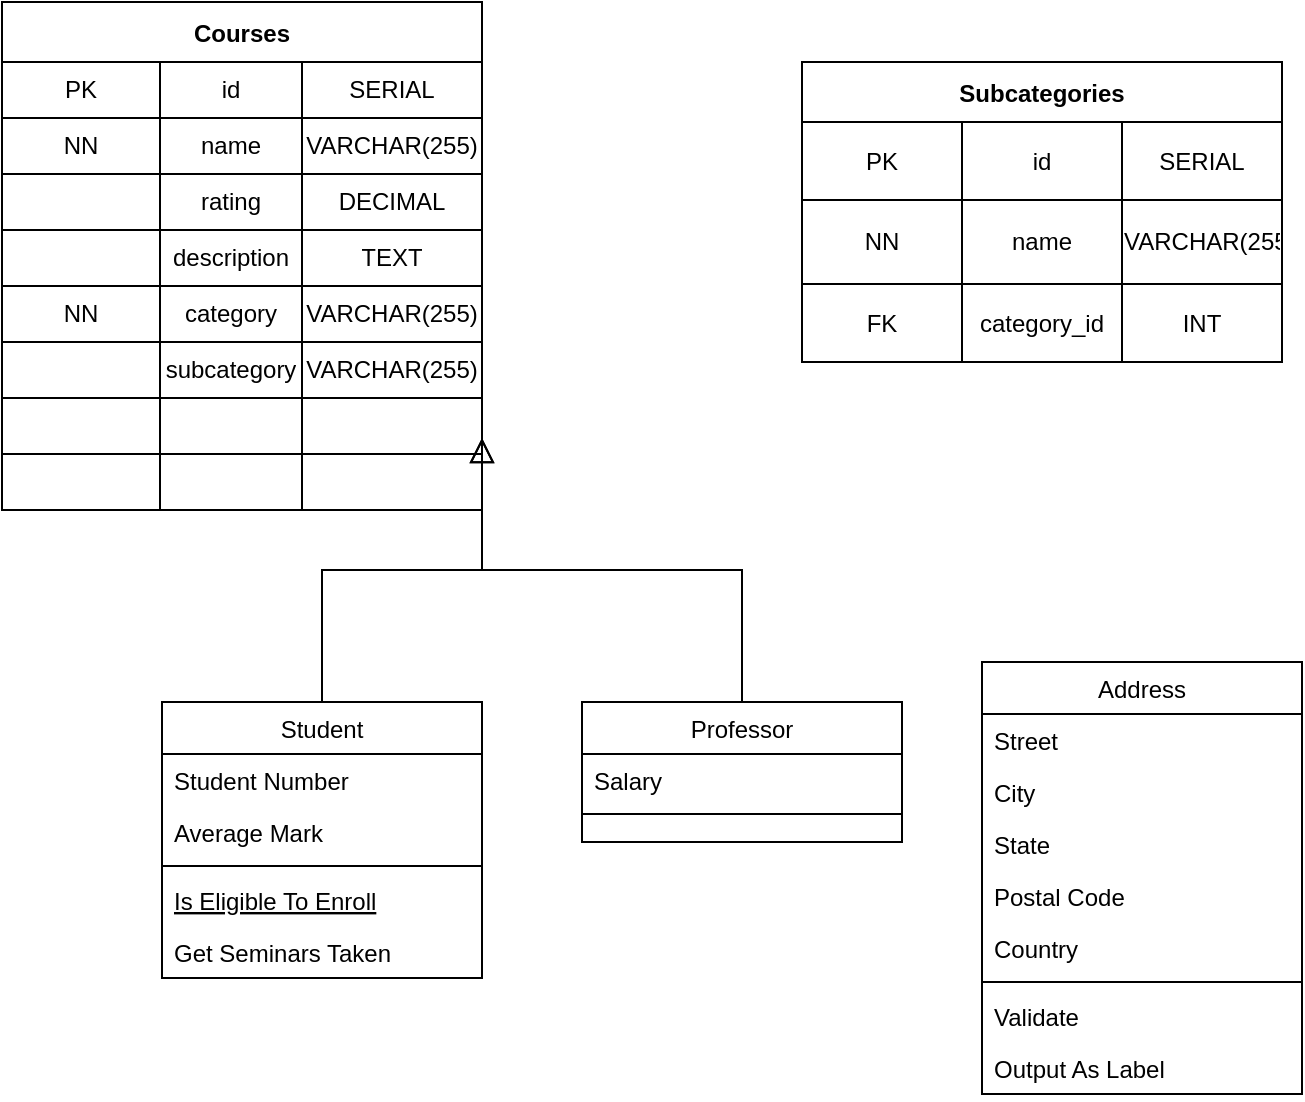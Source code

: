 <mxfile version="15.1.2" type="github">
  <diagram id="C5RBs43oDa-KdzZeNtuy" name="Page-1">
    <mxGraphModel dx="865" dy="468" grid="1" gridSize="10" guides="1" tooltips="1" connect="1" arrows="1" fold="1" page="1" pageScale="1" pageWidth="827" pageHeight="1169" math="0" shadow="0">
      <root>
        <mxCell id="WIyWlLk6GJQsqaUBKTNV-0" />
        <mxCell id="WIyWlLk6GJQsqaUBKTNV-1" parent="WIyWlLk6GJQsqaUBKTNV-0" />
        <mxCell id="zkfFHV4jXpPFQw0GAbJ--6" value="Student" style="swimlane;fontStyle=0;align=center;verticalAlign=top;childLayout=stackLayout;horizontal=1;startSize=26;horizontalStack=0;resizeParent=1;resizeLast=0;collapsible=1;marginBottom=0;rounded=0;shadow=0;strokeWidth=1;" parent="WIyWlLk6GJQsqaUBKTNV-1" vertex="1">
          <mxGeometry x="120" y="360" width="160" height="138" as="geometry">
            <mxRectangle x="130" y="380" width="160" height="26" as="alternateBounds" />
          </mxGeometry>
        </mxCell>
        <mxCell id="zkfFHV4jXpPFQw0GAbJ--7" value="Student Number" style="text;align=left;verticalAlign=top;spacingLeft=4;spacingRight=4;overflow=hidden;rotatable=0;points=[[0,0.5],[1,0.5]];portConstraint=eastwest;" parent="zkfFHV4jXpPFQw0GAbJ--6" vertex="1">
          <mxGeometry y="26" width="160" height="26" as="geometry" />
        </mxCell>
        <mxCell id="zkfFHV4jXpPFQw0GAbJ--8" value="Average Mark" style="text;align=left;verticalAlign=top;spacingLeft=4;spacingRight=4;overflow=hidden;rotatable=0;points=[[0,0.5],[1,0.5]];portConstraint=eastwest;rounded=0;shadow=0;html=0;" parent="zkfFHV4jXpPFQw0GAbJ--6" vertex="1">
          <mxGeometry y="52" width="160" height="26" as="geometry" />
        </mxCell>
        <mxCell id="zkfFHV4jXpPFQw0GAbJ--9" value="" style="line;html=1;strokeWidth=1;align=left;verticalAlign=middle;spacingTop=-1;spacingLeft=3;spacingRight=3;rotatable=0;labelPosition=right;points=[];portConstraint=eastwest;" parent="zkfFHV4jXpPFQw0GAbJ--6" vertex="1">
          <mxGeometry y="78" width="160" height="8" as="geometry" />
        </mxCell>
        <mxCell id="zkfFHV4jXpPFQw0GAbJ--10" value="Is Eligible To Enroll" style="text;align=left;verticalAlign=top;spacingLeft=4;spacingRight=4;overflow=hidden;rotatable=0;points=[[0,0.5],[1,0.5]];portConstraint=eastwest;fontStyle=4" parent="zkfFHV4jXpPFQw0GAbJ--6" vertex="1">
          <mxGeometry y="86" width="160" height="26" as="geometry" />
        </mxCell>
        <mxCell id="zkfFHV4jXpPFQw0GAbJ--11" value="Get Seminars Taken" style="text;align=left;verticalAlign=top;spacingLeft=4;spacingRight=4;overflow=hidden;rotatable=0;points=[[0,0.5],[1,0.5]];portConstraint=eastwest;" parent="zkfFHV4jXpPFQw0GAbJ--6" vertex="1">
          <mxGeometry y="112" width="160" height="26" as="geometry" />
        </mxCell>
        <mxCell id="zkfFHV4jXpPFQw0GAbJ--12" value="" style="endArrow=block;endSize=10;endFill=0;shadow=0;strokeWidth=1;rounded=0;edgeStyle=elbowEdgeStyle;elbow=vertical;" parent="WIyWlLk6GJQsqaUBKTNV-1" source="zkfFHV4jXpPFQw0GAbJ--6" edge="1">
          <mxGeometry width="160" relative="1" as="geometry">
            <mxPoint x="200" y="203" as="sourcePoint" />
            <mxPoint x="280" y="228" as="targetPoint" />
          </mxGeometry>
        </mxCell>
        <mxCell id="zkfFHV4jXpPFQw0GAbJ--13" value="Professor" style="swimlane;fontStyle=0;align=center;verticalAlign=top;childLayout=stackLayout;horizontal=1;startSize=26;horizontalStack=0;resizeParent=1;resizeLast=0;collapsible=1;marginBottom=0;rounded=0;shadow=0;strokeWidth=1;" parent="WIyWlLk6GJQsqaUBKTNV-1" vertex="1">
          <mxGeometry x="330" y="360" width="160" height="70" as="geometry">
            <mxRectangle x="340" y="380" width="170" height="26" as="alternateBounds" />
          </mxGeometry>
        </mxCell>
        <mxCell id="zkfFHV4jXpPFQw0GAbJ--14" value="Salary" style="text;align=left;verticalAlign=top;spacingLeft=4;spacingRight=4;overflow=hidden;rotatable=0;points=[[0,0.5],[1,0.5]];portConstraint=eastwest;" parent="zkfFHV4jXpPFQw0GAbJ--13" vertex="1">
          <mxGeometry y="26" width="160" height="26" as="geometry" />
        </mxCell>
        <mxCell id="zkfFHV4jXpPFQw0GAbJ--15" value="" style="line;html=1;strokeWidth=1;align=left;verticalAlign=middle;spacingTop=-1;spacingLeft=3;spacingRight=3;rotatable=0;labelPosition=right;points=[];portConstraint=eastwest;" parent="zkfFHV4jXpPFQw0GAbJ--13" vertex="1">
          <mxGeometry y="52" width="160" height="8" as="geometry" />
        </mxCell>
        <mxCell id="zkfFHV4jXpPFQw0GAbJ--16" value="" style="endArrow=block;endSize=10;endFill=0;shadow=0;strokeWidth=1;rounded=0;edgeStyle=elbowEdgeStyle;elbow=vertical;" parent="WIyWlLk6GJQsqaUBKTNV-1" source="zkfFHV4jXpPFQw0GAbJ--13" edge="1">
          <mxGeometry width="160" relative="1" as="geometry">
            <mxPoint x="210" y="373" as="sourcePoint" />
            <mxPoint x="280" y="228" as="targetPoint" />
          </mxGeometry>
        </mxCell>
        <mxCell id="zkfFHV4jXpPFQw0GAbJ--17" value="Address" style="swimlane;fontStyle=0;align=center;verticalAlign=top;childLayout=stackLayout;horizontal=1;startSize=26;horizontalStack=0;resizeParent=1;resizeLast=0;collapsible=1;marginBottom=0;rounded=0;shadow=0;strokeWidth=1;" parent="WIyWlLk6GJQsqaUBKTNV-1" vertex="1">
          <mxGeometry x="530" y="340" width="160" height="216" as="geometry">
            <mxRectangle x="550" y="140" width="160" height="26" as="alternateBounds" />
          </mxGeometry>
        </mxCell>
        <mxCell id="zkfFHV4jXpPFQw0GAbJ--18" value="Street" style="text;align=left;verticalAlign=top;spacingLeft=4;spacingRight=4;overflow=hidden;rotatable=0;points=[[0,0.5],[1,0.5]];portConstraint=eastwest;" parent="zkfFHV4jXpPFQw0GAbJ--17" vertex="1">
          <mxGeometry y="26" width="160" height="26" as="geometry" />
        </mxCell>
        <mxCell id="zkfFHV4jXpPFQw0GAbJ--19" value="City" style="text;align=left;verticalAlign=top;spacingLeft=4;spacingRight=4;overflow=hidden;rotatable=0;points=[[0,0.5],[1,0.5]];portConstraint=eastwest;rounded=0;shadow=0;html=0;" parent="zkfFHV4jXpPFQw0GAbJ--17" vertex="1">
          <mxGeometry y="52" width="160" height="26" as="geometry" />
        </mxCell>
        <mxCell id="zkfFHV4jXpPFQw0GAbJ--20" value="State" style="text;align=left;verticalAlign=top;spacingLeft=4;spacingRight=4;overflow=hidden;rotatable=0;points=[[0,0.5],[1,0.5]];portConstraint=eastwest;rounded=0;shadow=0;html=0;" parent="zkfFHV4jXpPFQw0GAbJ--17" vertex="1">
          <mxGeometry y="78" width="160" height="26" as="geometry" />
        </mxCell>
        <mxCell id="zkfFHV4jXpPFQw0GAbJ--21" value="Postal Code" style="text;align=left;verticalAlign=top;spacingLeft=4;spacingRight=4;overflow=hidden;rotatable=0;points=[[0,0.5],[1,0.5]];portConstraint=eastwest;rounded=0;shadow=0;html=0;" parent="zkfFHV4jXpPFQw0GAbJ--17" vertex="1">
          <mxGeometry y="104" width="160" height="26" as="geometry" />
        </mxCell>
        <mxCell id="zkfFHV4jXpPFQw0GAbJ--22" value="Country" style="text;align=left;verticalAlign=top;spacingLeft=4;spacingRight=4;overflow=hidden;rotatable=0;points=[[0,0.5],[1,0.5]];portConstraint=eastwest;rounded=0;shadow=0;html=0;" parent="zkfFHV4jXpPFQw0GAbJ--17" vertex="1">
          <mxGeometry y="130" width="160" height="26" as="geometry" />
        </mxCell>
        <mxCell id="zkfFHV4jXpPFQw0GAbJ--23" value="" style="line;html=1;strokeWidth=1;align=left;verticalAlign=middle;spacingTop=-1;spacingLeft=3;spacingRight=3;rotatable=0;labelPosition=right;points=[];portConstraint=eastwest;" parent="zkfFHV4jXpPFQw0GAbJ--17" vertex="1">
          <mxGeometry y="156" width="160" height="8" as="geometry" />
        </mxCell>
        <mxCell id="zkfFHV4jXpPFQw0GAbJ--24" value="Validate" style="text;align=left;verticalAlign=top;spacingLeft=4;spacingRight=4;overflow=hidden;rotatable=0;points=[[0,0.5],[1,0.5]];portConstraint=eastwest;" parent="zkfFHV4jXpPFQw0GAbJ--17" vertex="1">
          <mxGeometry y="164" width="160" height="26" as="geometry" />
        </mxCell>
        <mxCell id="zkfFHV4jXpPFQw0GAbJ--25" value="Output As Label" style="text;align=left;verticalAlign=top;spacingLeft=4;spacingRight=4;overflow=hidden;rotatable=0;points=[[0,0.5],[1,0.5]];portConstraint=eastwest;" parent="zkfFHV4jXpPFQw0GAbJ--17" vertex="1">
          <mxGeometry y="190" width="160" height="26" as="geometry" />
        </mxCell>
        <mxCell id="fJcrdEHhsctrOGzdh0rk-19" value="Courses" style="shape=table;startSize=30;container=1;collapsible=0;childLayout=tableLayout;fontStyle=1;align=center;pointerEvents=1;" vertex="1" parent="WIyWlLk6GJQsqaUBKTNV-1">
          <mxGeometry x="40" y="10" width="240" height="254" as="geometry" />
        </mxCell>
        <mxCell id="fJcrdEHhsctrOGzdh0rk-20" value="" style="shape=partialRectangle;html=1;whiteSpace=wrap;collapsible=0;dropTarget=0;pointerEvents=0;fillColor=none;top=0;left=0;bottom=0;right=0;points=[[0,0.5],[1,0.5]];portConstraint=eastwest;strokeColor=none;" vertex="1" parent="fJcrdEHhsctrOGzdh0rk-19">
          <mxGeometry y="30" width="240" height="28" as="geometry" />
        </mxCell>
        <mxCell id="fJcrdEHhsctrOGzdh0rk-21" value="PK" style="shape=partialRectangle;html=1;whiteSpace=wrap;connectable=0;fillColor=none;top=0;left=0;bottom=0;right=0;overflow=hidden;pointerEvents=1;" vertex="1" parent="fJcrdEHhsctrOGzdh0rk-20">
          <mxGeometry width="79" height="28" as="geometry" />
        </mxCell>
        <mxCell id="fJcrdEHhsctrOGzdh0rk-22" value="id" style="shape=partialRectangle;html=1;whiteSpace=wrap;connectable=0;fillColor=none;top=0;left=0;bottom=0;right=0;overflow=hidden;pointerEvents=1;" vertex="1" parent="fJcrdEHhsctrOGzdh0rk-20">
          <mxGeometry x="79" width="71" height="28" as="geometry" />
        </mxCell>
        <mxCell id="fJcrdEHhsctrOGzdh0rk-23" value="SERIAL" style="shape=partialRectangle;html=1;whiteSpace=wrap;connectable=0;fillColor=none;top=0;left=0;bottom=0;right=0;overflow=hidden;pointerEvents=1;" vertex="1" parent="fJcrdEHhsctrOGzdh0rk-20">
          <mxGeometry x="150" width="90" height="28" as="geometry" />
        </mxCell>
        <mxCell id="fJcrdEHhsctrOGzdh0rk-24" value="" style="shape=partialRectangle;html=1;whiteSpace=wrap;collapsible=0;dropTarget=0;pointerEvents=0;fillColor=none;top=0;left=0;bottom=0;right=0;points=[[0,0.5],[1,0.5]];portConstraint=eastwest;connectable=1;strokeColor=none;" vertex="1" parent="fJcrdEHhsctrOGzdh0rk-19">
          <mxGeometry y="58" width="240" height="28" as="geometry" />
        </mxCell>
        <mxCell id="fJcrdEHhsctrOGzdh0rk-25" value="NN" style="shape=partialRectangle;html=1;whiteSpace=wrap;connectable=0;fillColor=none;top=0;left=0;bottom=0;right=0;overflow=hidden;pointerEvents=1;" vertex="1" parent="fJcrdEHhsctrOGzdh0rk-24">
          <mxGeometry width="79" height="28" as="geometry" />
        </mxCell>
        <mxCell id="fJcrdEHhsctrOGzdh0rk-26" value="name" style="shape=partialRectangle;html=1;whiteSpace=wrap;connectable=0;fillColor=none;top=0;left=0;bottom=0;right=0;overflow=hidden;pointerEvents=1;" vertex="1" parent="fJcrdEHhsctrOGzdh0rk-24">
          <mxGeometry x="79" width="71" height="28" as="geometry" />
        </mxCell>
        <mxCell id="fJcrdEHhsctrOGzdh0rk-27" value="VARCHAR(255)" style="shape=partialRectangle;html=1;whiteSpace=wrap;connectable=0;fillColor=none;top=0;left=0;bottom=0;right=0;overflow=hidden;pointerEvents=1;" vertex="1" parent="fJcrdEHhsctrOGzdh0rk-24">
          <mxGeometry x="150" width="90" height="28" as="geometry" />
        </mxCell>
        <mxCell id="fJcrdEHhsctrOGzdh0rk-28" value="" style="shape=partialRectangle;html=1;whiteSpace=wrap;collapsible=0;dropTarget=0;pointerEvents=0;fillColor=none;top=0;left=0;bottom=0;right=0;points=[[0,0.5],[1,0.5]];portConstraint=eastwest;" vertex="1" parent="fJcrdEHhsctrOGzdh0rk-19">
          <mxGeometry y="86" width="240" height="28" as="geometry" />
        </mxCell>
        <mxCell id="fJcrdEHhsctrOGzdh0rk-29" value="" style="shape=partialRectangle;html=1;whiteSpace=wrap;connectable=0;fillColor=none;top=0;left=0;bottom=0;right=0;overflow=hidden;pointerEvents=1;" vertex="1" parent="fJcrdEHhsctrOGzdh0rk-28">
          <mxGeometry width="79" height="28" as="geometry" />
        </mxCell>
        <mxCell id="fJcrdEHhsctrOGzdh0rk-30" value="rating" style="shape=partialRectangle;html=1;whiteSpace=wrap;connectable=0;fillColor=none;top=0;left=0;bottom=0;right=0;overflow=hidden;pointerEvents=1;strokeColor=#FFFFFF;" vertex="1" parent="fJcrdEHhsctrOGzdh0rk-28">
          <mxGeometry x="79" width="71" height="28" as="geometry" />
        </mxCell>
        <mxCell id="fJcrdEHhsctrOGzdh0rk-31" value="DECIMAL" style="shape=partialRectangle;html=1;whiteSpace=wrap;connectable=0;fillColor=none;top=0;left=0;bottom=0;right=0;overflow=hidden;pointerEvents=1;" vertex="1" parent="fJcrdEHhsctrOGzdh0rk-28">
          <mxGeometry x="150" width="90" height="28" as="geometry" />
        </mxCell>
        <mxCell id="fJcrdEHhsctrOGzdh0rk-32" style="shape=partialRectangle;html=1;whiteSpace=wrap;collapsible=0;dropTarget=0;pointerEvents=0;fillColor=none;top=0;left=0;bottom=0;right=0;points=[[0,0.5],[1,0.5]];portConstraint=eastwest;" vertex="1" parent="fJcrdEHhsctrOGzdh0rk-19">
          <mxGeometry y="114" width="240" height="28" as="geometry" />
        </mxCell>
        <mxCell id="fJcrdEHhsctrOGzdh0rk-33" style="shape=partialRectangle;html=1;whiteSpace=wrap;connectable=0;fillColor=none;top=0;left=0;bottom=0;right=0;overflow=hidden;pointerEvents=1;" vertex="1" parent="fJcrdEHhsctrOGzdh0rk-32">
          <mxGeometry width="79" height="28" as="geometry" />
        </mxCell>
        <mxCell id="fJcrdEHhsctrOGzdh0rk-34" value="description" style="shape=partialRectangle;html=1;whiteSpace=wrap;connectable=0;fillColor=none;top=0;left=0;bottom=0;right=0;overflow=hidden;pointerEvents=1;" vertex="1" parent="fJcrdEHhsctrOGzdh0rk-32">
          <mxGeometry x="79" width="71" height="28" as="geometry" />
        </mxCell>
        <mxCell id="fJcrdEHhsctrOGzdh0rk-35" value="TEXT" style="shape=partialRectangle;html=1;whiteSpace=wrap;connectable=0;fillColor=none;top=0;left=0;bottom=0;right=0;overflow=hidden;pointerEvents=1;" vertex="1" parent="fJcrdEHhsctrOGzdh0rk-32">
          <mxGeometry x="150" width="90" height="28" as="geometry" />
        </mxCell>
        <mxCell id="fJcrdEHhsctrOGzdh0rk-36" style="shape=partialRectangle;html=1;whiteSpace=wrap;collapsible=0;dropTarget=0;pointerEvents=0;fillColor=none;top=0;left=0;bottom=0;right=0;points=[[0,0.5],[1,0.5]];portConstraint=eastwest;" vertex="1" parent="fJcrdEHhsctrOGzdh0rk-19">
          <mxGeometry y="142" width="240" height="28" as="geometry" />
        </mxCell>
        <mxCell id="fJcrdEHhsctrOGzdh0rk-37" value="NN" style="shape=partialRectangle;html=1;whiteSpace=wrap;connectable=0;fillColor=none;top=0;left=0;bottom=0;right=0;overflow=hidden;pointerEvents=1;" vertex="1" parent="fJcrdEHhsctrOGzdh0rk-36">
          <mxGeometry width="79" height="28" as="geometry" />
        </mxCell>
        <mxCell id="fJcrdEHhsctrOGzdh0rk-38" value="category" style="shape=partialRectangle;html=1;whiteSpace=wrap;connectable=0;fillColor=none;top=0;left=0;bottom=0;right=0;overflow=hidden;pointerEvents=1;" vertex="1" parent="fJcrdEHhsctrOGzdh0rk-36">
          <mxGeometry x="79" width="71" height="28" as="geometry" />
        </mxCell>
        <mxCell id="fJcrdEHhsctrOGzdh0rk-39" value="VARCHAR(255)" style="shape=partialRectangle;html=1;whiteSpace=wrap;connectable=0;fillColor=none;top=0;left=0;bottom=0;right=0;overflow=hidden;pointerEvents=1;" vertex="1" parent="fJcrdEHhsctrOGzdh0rk-36">
          <mxGeometry x="150" width="90" height="28" as="geometry" />
        </mxCell>
        <mxCell id="fJcrdEHhsctrOGzdh0rk-40" style="shape=partialRectangle;html=1;whiteSpace=wrap;collapsible=0;dropTarget=0;pointerEvents=0;fillColor=none;top=0;left=0;bottom=0;right=0;points=[[0,0.5],[1,0.5]];portConstraint=eastwest;" vertex="1" parent="fJcrdEHhsctrOGzdh0rk-19">
          <mxGeometry y="170" width="240" height="28" as="geometry" />
        </mxCell>
        <mxCell id="fJcrdEHhsctrOGzdh0rk-41" style="shape=partialRectangle;html=1;whiteSpace=wrap;connectable=0;fillColor=none;top=0;left=0;bottom=0;right=0;overflow=hidden;pointerEvents=1;" vertex="1" parent="fJcrdEHhsctrOGzdh0rk-40">
          <mxGeometry width="79" height="28" as="geometry" />
        </mxCell>
        <mxCell id="fJcrdEHhsctrOGzdh0rk-42" value="subcategory" style="shape=partialRectangle;html=1;whiteSpace=wrap;connectable=0;fillColor=none;top=0;left=0;bottom=0;right=0;overflow=hidden;pointerEvents=1;" vertex="1" parent="fJcrdEHhsctrOGzdh0rk-40">
          <mxGeometry x="79" width="71" height="28" as="geometry" />
        </mxCell>
        <mxCell id="fJcrdEHhsctrOGzdh0rk-43" value="VARCHAR(255)" style="shape=partialRectangle;html=1;whiteSpace=wrap;connectable=0;fillColor=none;top=0;left=0;bottom=0;right=0;overflow=hidden;pointerEvents=1;" vertex="1" parent="fJcrdEHhsctrOGzdh0rk-40">
          <mxGeometry x="150" width="90" height="28" as="geometry" />
        </mxCell>
        <mxCell id="fJcrdEHhsctrOGzdh0rk-44" style="shape=partialRectangle;html=1;whiteSpace=wrap;collapsible=0;dropTarget=0;pointerEvents=0;fillColor=none;top=0;left=0;bottom=0;right=0;points=[[0,0.5],[1,0.5]];portConstraint=eastwest;" vertex="1" parent="fJcrdEHhsctrOGzdh0rk-19">
          <mxGeometry y="198" width="240" height="28" as="geometry" />
        </mxCell>
        <mxCell id="fJcrdEHhsctrOGzdh0rk-45" style="shape=partialRectangle;html=1;whiteSpace=wrap;connectable=0;fillColor=none;top=0;left=0;bottom=0;right=0;overflow=hidden;pointerEvents=1;" vertex="1" parent="fJcrdEHhsctrOGzdh0rk-44">
          <mxGeometry width="79" height="28" as="geometry" />
        </mxCell>
        <mxCell id="fJcrdEHhsctrOGzdh0rk-46" style="shape=partialRectangle;html=1;whiteSpace=wrap;connectable=0;fillColor=none;top=0;left=0;bottom=0;right=0;overflow=hidden;pointerEvents=1;" vertex="1" parent="fJcrdEHhsctrOGzdh0rk-44">
          <mxGeometry x="79" width="71" height="28" as="geometry" />
        </mxCell>
        <mxCell id="fJcrdEHhsctrOGzdh0rk-47" style="shape=partialRectangle;html=1;whiteSpace=wrap;connectable=0;fillColor=none;top=0;left=0;bottom=0;right=0;overflow=hidden;pointerEvents=1;" vertex="1" parent="fJcrdEHhsctrOGzdh0rk-44">
          <mxGeometry x="150" width="90" height="28" as="geometry" />
        </mxCell>
        <mxCell id="fJcrdEHhsctrOGzdh0rk-48" style="shape=partialRectangle;html=1;whiteSpace=wrap;collapsible=0;dropTarget=0;pointerEvents=0;fillColor=none;top=0;left=0;bottom=0;right=0;points=[[0,0.5],[1,0.5]];portConstraint=eastwest;" vertex="1" parent="fJcrdEHhsctrOGzdh0rk-19">
          <mxGeometry y="226" width="240" height="28" as="geometry" />
        </mxCell>
        <mxCell id="fJcrdEHhsctrOGzdh0rk-49" style="shape=partialRectangle;html=1;whiteSpace=wrap;connectable=0;fillColor=none;top=0;left=0;bottom=0;right=0;overflow=hidden;pointerEvents=1;" vertex="1" parent="fJcrdEHhsctrOGzdh0rk-48">
          <mxGeometry width="79" height="28" as="geometry" />
        </mxCell>
        <mxCell id="fJcrdEHhsctrOGzdh0rk-50" style="shape=partialRectangle;html=1;whiteSpace=wrap;connectable=0;fillColor=none;top=0;left=0;bottom=0;right=0;overflow=hidden;pointerEvents=1;" vertex="1" parent="fJcrdEHhsctrOGzdh0rk-48">
          <mxGeometry x="79" width="71" height="28" as="geometry" />
        </mxCell>
        <mxCell id="fJcrdEHhsctrOGzdh0rk-51" style="shape=partialRectangle;html=1;whiteSpace=wrap;connectable=0;fillColor=none;top=0;left=0;bottom=0;right=0;overflow=hidden;pointerEvents=1;" vertex="1" parent="fJcrdEHhsctrOGzdh0rk-48">
          <mxGeometry x="150" width="90" height="28" as="geometry" />
        </mxCell>
        <mxCell id="fJcrdEHhsctrOGzdh0rk-52" value="Subcategories" style="shape=table;startSize=30;container=1;collapsible=0;childLayout=tableLayout;fontStyle=1;align=center;pointerEvents=1;strokeColor=#000000;fillColor=#ffffff;" vertex="1" parent="WIyWlLk6GJQsqaUBKTNV-1">
          <mxGeometry x="440" y="40" width="240" height="150" as="geometry" />
        </mxCell>
        <mxCell id="fJcrdEHhsctrOGzdh0rk-53" value="" style="shape=partialRectangle;html=1;whiteSpace=wrap;collapsible=0;dropTarget=0;pointerEvents=0;fillColor=none;top=0;left=0;bottom=0;right=0;points=[[0,0.5],[1,0.5]];portConstraint=eastwest;" vertex="1" parent="fJcrdEHhsctrOGzdh0rk-52">
          <mxGeometry y="30" width="240" height="39" as="geometry" />
        </mxCell>
        <mxCell id="fJcrdEHhsctrOGzdh0rk-54" value="PK" style="shape=partialRectangle;html=1;whiteSpace=wrap;connectable=0;fillColor=none;top=0;left=0;bottom=0;right=0;overflow=hidden;pointerEvents=1;" vertex="1" parent="fJcrdEHhsctrOGzdh0rk-53">
          <mxGeometry width="80" height="39" as="geometry" />
        </mxCell>
        <mxCell id="fJcrdEHhsctrOGzdh0rk-55" value="id" style="shape=partialRectangle;html=1;whiteSpace=wrap;connectable=0;fillColor=none;top=0;left=0;bottom=0;right=0;overflow=hidden;pointerEvents=1;" vertex="1" parent="fJcrdEHhsctrOGzdh0rk-53">
          <mxGeometry x="80" width="80" height="39" as="geometry" />
        </mxCell>
        <mxCell id="fJcrdEHhsctrOGzdh0rk-56" value="SERIAL" style="shape=partialRectangle;html=1;whiteSpace=wrap;connectable=0;fillColor=none;top=0;left=0;bottom=0;right=0;overflow=hidden;pointerEvents=1;" vertex="1" parent="fJcrdEHhsctrOGzdh0rk-53">
          <mxGeometry x="160" width="80" height="39" as="geometry" />
        </mxCell>
        <mxCell id="fJcrdEHhsctrOGzdh0rk-57" value="" style="shape=partialRectangle;html=1;whiteSpace=wrap;collapsible=0;dropTarget=0;pointerEvents=0;fillColor=none;top=0;left=0;bottom=0;right=0;points=[[0,0.5],[1,0.5]];portConstraint=eastwest;" vertex="1" parent="fJcrdEHhsctrOGzdh0rk-52">
          <mxGeometry y="69" width="240" height="42" as="geometry" />
        </mxCell>
        <mxCell id="fJcrdEHhsctrOGzdh0rk-58" value="NN" style="shape=partialRectangle;html=1;whiteSpace=wrap;connectable=0;fillColor=none;top=0;left=0;bottom=0;right=0;overflow=hidden;pointerEvents=1;" vertex="1" parent="fJcrdEHhsctrOGzdh0rk-57">
          <mxGeometry width="80" height="42" as="geometry" />
        </mxCell>
        <mxCell id="fJcrdEHhsctrOGzdh0rk-59" value="name" style="shape=partialRectangle;html=1;whiteSpace=wrap;connectable=0;fillColor=none;top=0;left=0;bottom=0;right=0;overflow=hidden;pointerEvents=1;" vertex="1" parent="fJcrdEHhsctrOGzdh0rk-57">
          <mxGeometry x="80" width="80" height="42" as="geometry" />
        </mxCell>
        <mxCell id="fJcrdEHhsctrOGzdh0rk-60" value="VARCHAR(255)" style="shape=partialRectangle;html=1;whiteSpace=wrap;connectable=0;fillColor=none;top=0;left=0;bottom=0;right=0;overflow=hidden;pointerEvents=1;" vertex="1" parent="fJcrdEHhsctrOGzdh0rk-57">
          <mxGeometry x="160" width="80" height="42" as="geometry" />
        </mxCell>
        <mxCell id="fJcrdEHhsctrOGzdh0rk-61" value="" style="shape=partialRectangle;html=1;whiteSpace=wrap;collapsible=0;dropTarget=0;pointerEvents=0;fillColor=none;top=0;left=0;bottom=0;right=0;points=[[0,0.5],[1,0.5]];portConstraint=eastwest;" vertex="1" parent="fJcrdEHhsctrOGzdh0rk-52">
          <mxGeometry y="111" width="240" height="39" as="geometry" />
        </mxCell>
        <mxCell id="fJcrdEHhsctrOGzdh0rk-62" value="FK" style="shape=partialRectangle;html=1;whiteSpace=wrap;connectable=0;fillColor=none;top=0;left=0;bottom=0;right=0;overflow=hidden;pointerEvents=1;" vertex="1" parent="fJcrdEHhsctrOGzdh0rk-61">
          <mxGeometry width="80" height="39" as="geometry" />
        </mxCell>
        <mxCell id="fJcrdEHhsctrOGzdh0rk-63" value="category_id" style="shape=partialRectangle;html=1;whiteSpace=wrap;connectable=0;fillColor=none;top=0;left=0;bottom=0;right=0;overflow=hidden;pointerEvents=1;" vertex="1" parent="fJcrdEHhsctrOGzdh0rk-61">
          <mxGeometry x="80" width="80" height="39" as="geometry" />
        </mxCell>
        <mxCell id="fJcrdEHhsctrOGzdh0rk-64" value="INT" style="shape=partialRectangle;html=1;whiteSpace=wrap;connectable=0;fillColor=none;top=0;left=0;bottom=0;right=0;overflow=hidden;pointerEvents=1;" vertex="1" parent="fJcrdEHhsctrOGzdh0rk-61">
          <mxGeometry x="160" width="80" height="39" as="geometry" />
        </mxCell>
      </root>
    </mxGraphModel>
  </diagram>
</mxfile>
